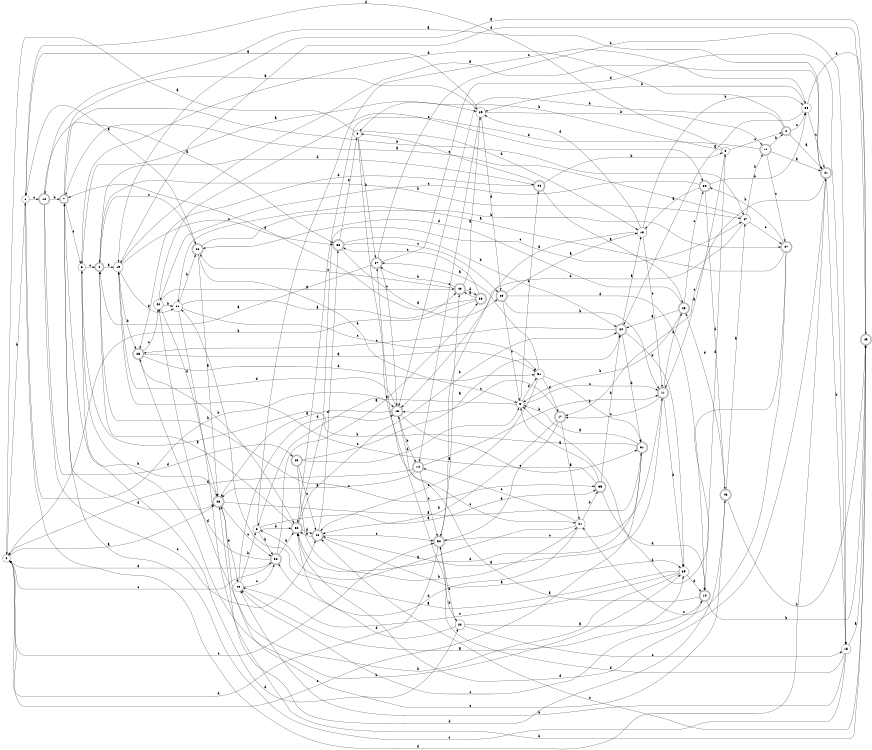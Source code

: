 digraph n43_7 {
__start0 [label="" shape="none"];

rankdir=LR;
size="8,5";

s0 [style="filled", color="black", fillcolor="white" shape="circle", label="0"];
s1 [style="filled", color="black", fillcolor="white" shape="circle", label="1"];
s2 [style="rounded,filled", color="black", fillcolor="white" shape="doublecircle", label="2"];
s3 [style="filled", color="black", fillcolor="white" shape="circle", label="3"];
s4 [style="rounded,filled", color="black", fillcolor="white" shape="doublecircle", label="4"];
s5 [style="filled", color="black", fillcolor="white" shape="circle", label="5"];
s6 [style="filled", color="black", fillcolor="white" shape="circle", label="6"];
s7 [style="rounded,filled", color="black", fillcolor="white" shape="doublecircle", label="7"];
s8 [style="filled", color="black", fillcolor="white" shape="circle", label="8"];
s9 [style="filled", color="black", fillcolor="white" shape="circle", label="9"];
s10 [style="rounded,filled", color="black", fillcolor="white" shape="doublecircle", label="10"];
s11 [style="rounded,filled", color="black", fillcolor="white" shape="doublecircle", label="11"];
s12 [style="rounded,filled", color="black", fillcolor="white" shape="doublecircle", label="12"];
s13 [style="filled", color="black", fillcolor="white" shape="circle", label="13"];
s14 [style="rounded,filled", color="black", fillcolor="white" shape="doublecircle", label="14"];
s15 [style="filled", color="black", fillcolor="white" shape="circle", label="15"];
s16 [style="rounded,filled", color="black", fillcolor="white" shape="doublecircle", label="16"];
s17 [style="rounded,filled", color="black", fillcolor="white" shape="doublecircle", label="17"];
s18 [style="rounded,filled", color="black", fillcolor="white" shape="doublecircle", label="18"];
s19 [style="filled", color="black", fillcolor="white" shape="circle", label="19"];
s20 [style="rounded,filled", color="black", fillcolor="white" shape="doublecircle", label="20"];
s21 [style="filled", color="black", fillcolor="white" shape="circle", label="21"];
s22 [style="filled", color="black", fillcolor="white" shape="circle", label="22"];
s23 [style="rounded,filled", color="black", fillcolor="white" shape="doublecircle", label="23"];
s24 [style="rounded,filled", color="black", fillcolor="white" shape="doublecircle", label="24"];
s25 [style="rounded,filled", color="black", fillcolor="white" shape="doublecircle", label="25"];
s26 [style="filled", color="black", fillcolor="white" shape="circle", label="26"];
s27 [style="rounded,filled", color="black", fillcolor="white" shape="doublecircle", label="27"];
s28 [style="rounded,filled", color="black", fillcolor="white" shape="doublecircle", label="28"];
s29 [style="filled", color="black", fillcolor="white" shape="circle", label="29"];
s30 [style="rounded,filled", color="black", fillcolor="white" shape="doublecircle", label="30"];
s31 [style="rounded,filled", color="black", fillcolor="white" shape="doublecircle", label="31"];
s32 [style="rounded,filled", color="black", fillcolor="white" shape="doublecircle", label="32"];
s33 [style="rounded,filled", color="black", fillcolor="white" shape="doublecircle", label="33"];
s34 [style="filled", color="black", fillcolor="white" shape="circle", label="34"];
s35 [style="rounded,filled", color="black", fillcolor="white" shape="doublecircle", label="35"];
s36 [style="rounded,filled", color="black", fillcolor="white" shape="doublecircle", label="36"];
s37 [style="rounded,filled", color="black", fillcolor="white" shape="doublecircle", label="37"];
s38 [style="rounded,filled", color="black", fillcolor="white" shape="doublecircle", label="38"];
s39 [style="filled", color="black", fillcolor="white" shape="circle", label="39"];
s40 [style="rounded,filled", color="black", fillcolor="white" shape="doublecircle", label="40"];
s41 [style="rounded,filled", color="black", fillcolor="white" shape="doublecircle", label="41"];
s42 [style="filled", color="black", fillcolor="white" shape="circle", label="42"];
s43 [style="filled", color="black", fillcolor="white" shape="circle", label="43"];
s44 [style="rounded,filled", color="black", fillcolor="white" shape="doublecircle", label="44"];
s45 [style="rounded,filled", color="black", fillcolor="white" shape="doublecircle", label="45"];
s46 [style="rounded,filled", color="black", fillcolor="white" shape="doublecircle", label="46"];
s47 [style="filled", color="black", fillcolor="white" shape="circle", label="47"];
s48 [style="rounded,filled", color="black", fillcolor="white" shape="doublecircle", label="48"];
s49 [style="rounded,filled", color="black", fillcolor="white" shape="doublecircle", label="49"];
s50 [style="rounded,filled", color="black", fillcolor="white" shape="doublecircle", label="50"];
s51 [style="filled", color="black", fillcolor="white" shape="circle", label="51"];
s52 [style="rounded,filled", color="black", fillcolor="white" shape="doublecircle", label="52"];
s0 -> s28 [label="a"];
s0 -> s1 [label="b"];
s0 -> s50 [label="c"];
s0 -> s32 [label="d"];
s1 -> s33 [label="a"];
s1 -> s16 [label="b"];
s1 -> s12 [label="c"];
s1 -> s41 [label="d"];
s2 -> s41 [label="a"];
s2 -> s16 [label="b"];
s2 -> s34 [label="c"];
s2 -> s6 [label="d"];
s3 -> s11 [label="a"];
s3 -> s9 [label="b"];
s3 -> s2 [label="c"];
s3 -> s1 [label="d"];
s4 -> s19 [label="a"];
s4 -> s47 [label="b"];
s4 -> s35 [label="c"];
s4 -> s44 [label="d"];
s5 -> s8 [label="a"];
s5 -> s44 [label="b"];
s5 -> s11 [label="c"];
s5 -> s51 [label="d"];
s6 -> s29 [label="a"];
s6 -> s39 [label="b"];
s6 -> s4 [label="c"];
s6 -> s22 [label="d"];
s7 -> s29 [label="a"];
s7 -> s47 [label="b"];
s7 -> s6 [label="c"];
s7 -> s28 [label="d"];
s8 -> s35 [label="a"];
s8 -> s32 [label="b"];
s8 -> s34 [label="c"];
s8 -> s52 [label="d"];
s9 -> s0 [label="a"];
s9 -> s37 [label="b"];
s9 -> s21 [label="c"];
s9 -> s13 [label="d"];
s10 -> s16 [label="a"];
s10 -> s49 [label="b"];
s10 -> s43 [label="c"];
s10 -> s3 [label="d"];
s11 -> s48 [label="a"];
s11 -> s39 [label="b"];
s11 -> s17 [label="c"];
s11 -> s45 [label="d"];
s12 -> s36 [label="a"];
s12 -> s7 [label="b"];
s12 -> s48 [label="c"];
s12 -> s23 [label="d"];
s13 -> s50 [label="a"];
s13 -> s34 [label="b"];
s13 -> s11 [label="c"];
s13 -> s29 [label="d"];
s14 -> s28 [label="a"];
s14 -> s11 [label="b"];
s14 -> s50 [label="c"];
s14 -> s0 [label="d"];
s15 -> s49 [label="a"];
s15 -> s43 [label="b"];
s15 -> s7 [label="c"];
s15 -> s37 [label="d"];
s16 -> s28 [label="a"];
s16 -> s14 [label="b"];
s16 -> s31 [label="c"];
s16 -> s19 [label="d"];
s17 -> s21 [label="a"];
s17 -> s48 [label="b"];
s17 -> s16 [label="c"];
s17 -> s50 [label="d"];
s18 -> s41 [label="a"];
s18 -> s2 [label="b"];
s18 -> s27 [label="c"];
s18 -> s52 [label="d"];
s19 -> s41 [label="a"];
s19 -> s25 [label="b"];
s19 -> s36 [label="c"];
s19 -> s26 [label="d"];
s20 -> s13 [label="a"];
s20 -> s11 [label="b"];
s20 -> s5 [label="c"];
s20 -> s10 [label="d"];
s21 -> s8 [label="a"];
s21 -> s35 [label="b"];
s21 -> s14 [label="c"];
s21 -> s32 [label="d"];
s22 -> s10 [label="a"];
s22 -> s50 [label="b"];
s22 -> s15 [label="c"];
s22 -> s52 [label="d"];
s23 -> s24 [label="a"];
s23 -> s21 [label="b"];
s23 -> s48 [label="c"];
s23 -> s5 [label="d"];
s24 -> s13 [label="a"];
s24 -> s39 [label="b"];
s24 -> s25 [label="c"];
s24 -> s31 [label="d"];
s25 -> s51 [label="a"];
s25 -> s52 [label="b"];
s25 -> s42 [label="c"];
s25 -> s51 [label="d"];
s26 -> s40 [label="a"];
s26 -> s33 [label="b"];
s26 -> s51 [label="c"];
s26 -> s46 [label="d"];
s27 -> s26 [label="a"];
s27 -> s30 [label="b"];
s27 -> s21 [label="c"];
s27 -> s5 [label="d"];
s28 -> s31 [label="a"];
s28 -> s7 [label="b"];
s28 -> s32 [label="c"];
s28 -> s43 [label="d"];
s29 -> s1 [label="a"];
s29 -> s18 [label="b"];
s29 -> s14 [label="c"];
s29 -> s20 [label="d"];
s30 -> s13 [label="a"];
s30 -> s34 [label="b"];
s30 -> s42 [label="c"];
s30 -> s46 [label="d"];
s31 -> s5 [label="a"];
s31 -> s6 [label="b"];
s31 -> s0 [label="c"];
s31 -> s52 [label="d"];
s32 -> s38 [label="a"];
s32 -> s52 [label="b"];
s32 -> s0 [label="c"];
s32 -> s25 [label="d"];
s33 -> s28 [label="a"];
s33 -> s27 [label="b"];
s33 -> s4 [label="c"];
s33 -> s5 [label="d"];
s34 -> s24 [label="a"];
s34 -> s29 [label="b"];
s34 -> s41 [label="c"];
s34 -> s49 [label="d"];
s35 -> s5 [label="a"];
s35 -> s24 [label="b"];
s35 -> s19 [label="c"];
s35 -> s10 [label="d"];
s36 -> s20 [label="a"];
s36 -> s24 [label="b"];
s36 -> s20 [label="c"];
s36 -> s9 [label="d"];
s37 -> s4 [label="a"];
s37 -> s15 [label="b"];
s37 -> s16 [label="c"];
s37 -> s15 [label="d"];
s38 -> s40 [label="a"];
s38 -> s0 [label="b"];
s38 -> s36 [label="c"];
s38 -> s7 [label="d"];
s39 -> s26 [label="a"];
s39 -> s42 [label="b"];
s39 -> s43 [label="c"];
s39 -> s10 [label="d"];
s40 -> s29 [label="a"];
s40 -> s37 [label="b"];
s40 -> s33 [label="c"];
s40 -> s38 [label="d"];
s41 -> s12 [label="a"];
s41 -> s15 [label="b"];
s41 -> s17 [label="c"];
s41 -> s52 [label="d"];
s42 -> s40 [label="a"];
s42 -> s26 [label="b"];
s42 -> s30 [label="c"];
s42 -> s28 [label="d"];
s43 -> s39 [label="a"];
s43 -> s8 [label="b"];
s43 -> s32 [label="c"];
s43 -> s16 [label="d"];
s44 -> s45 [label="a"];
s44 -> s3 [label="b"];
s44 -> s9 [label="c"];
s44 -> s25 [label="d"];
s45 -> s24 [label="a"];
s45 -> s5 [label="b"];
s45 -> s30 [label="c"];
s45 -> s33 [label="d"];
s46 -> s47 [label="a"];
s46 -> s49 [label="b"];
s46 -> s28 [label="c"];
s46 -> s45 [label="d"];
s47 -> s7 [label="a"];
s47 -> s18 [label="b"];
s47 -> s27 [label="c"];
s47 -> s16 [label="d"];
s48 -> s39 [label="a"];
s48 -> s52 [label="b"];
s48 -> s50 [label="c"];
s48 -> s36 [label="d"];
s49 -> s19 [label="a"];
s49 -> s28 [label="b"];
s49 -> s48 [label="c"];
s49 -> s19 [label="d"];
s50 -> s40 [label="a"];
s50 -> s22 [label="b"];
s50 -> s11 [label="c"];
s50 -> s0 [label="d"];
s51 -> s37 [label="a"];
s51 -> s31 [label="b"];
s51 -> s48 [label="c"];
s51 -> s17 [label="d"];
s52 -> s4 [label="a"];
s52 -> s24 [label="b"];
s52 -> s47 [label="c"];
s52 -> s48 [label="d"];

}